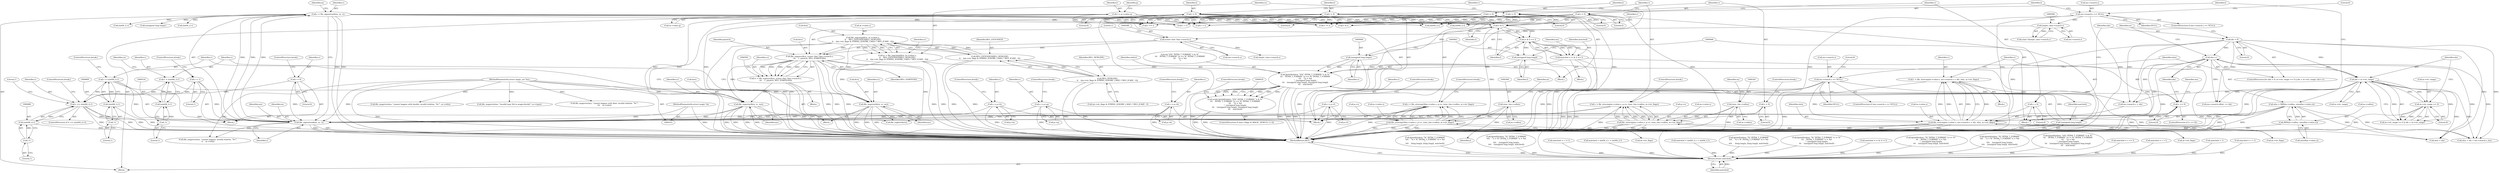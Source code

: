 digraph "1_file_4a284c89d6ef11aca34da65da7d673050a5ea320_1@API" {
"1000936" [label="(Call,fprintf(stderr, \"((%\" INT64_T_FORMAT \"x & %\"\n\t\t\t    INT64_T_FORMAT \"x) == %\" INT64_T_FORMAT\n\t\t\t    \"x) = %d\n\", (unsigned long long)v,\n\t\t\t    (unsigned long long)l, (unsigned long long)l,\n\t\t\t    matched))"];
"1000939" [label="(Call,(unsigned long long)v)"];
"1000922" [label="(Call,v & l)"];
"1000702" [label="(Call,v = file_signextend(ms, m, v))"];
"1000704" [label="(Call,file_signextend(ms, m, v))"];
"1000510" [label="(Call,file_regerror(&rx, rc, ms))"];
"1000487" [label="(Call,file_regcomp(&rx, m->value.s,\n\t\t    REG_EXTENDED|REG_NEWLINE|\n\t\t    ((m->str_flags & STRING_IGNORE_CASE) ? REG_ICASE : 0)))"];
"1000495" [label="(Call,REG_EXTENDED|REG_NEWLINE|\n\t\t    ((m->str_flags & STRING_IGNORE_CASE) ? REG_ICASE : 0))"];
"1000497" [label="(Call,REG_NEWLINE|\n\t\t    ((m->str_flags & STRING_IGNORE_CASE) ? REG_ICASE : 0))"];
"1000485" [label="(Call,rc = file_regcomp(&rx, m->value.s,\n\t\t    REG_EXTENDED|REG_NEWLINE|\n\t\t    ((m->str_flags & STRING_IGNORE_CASE) ? REG_ICASE : 0)))"];
"1000104" [label="(MethodParameterIn,struct magic_set *ms)"];
"1000661" [label="(Call,file_regerror(&rx, rc, ms))"];
"1000576" [label="(Call,file_regexec(&rx, (const char *)ms->search.s,\n\t\t\t    1, pmatch, REG_STARTEND))"];
"1000579" [label="(Call,(const char *)ms->search.s)"];
"1000565" [label="(Call,(intptr_t)ms->search.s)"];
"1000473" [label="(Call,ms->search.s == NULL)"];
"1000574" [label="(Call,rc = file_regexec(&rx, (const char *)ms->search.s,\n\t\t\t    1, pmatch, REG_STARTEND))"];
"1000105" [label="(MethodParameterIn,struct magic *m)"];
"1000677" [label="(Call,v == (uint64_t)-1)"];
"1000651" [label="(Call,v = 0)"];
"1000515" [label="(Call,v = (uint64_t)-1)"];
"1000517" [label="(Call,(uint64_t)-1)"];
"1000519" [label="(Call,-1)"];
"1000656" [label="(Call,v = 1)"];
"1000666" [label="(Call,v = (uint64_t)-1)"];
"1000668" [label="(Call,(uint64_t)-1)"];
"1000670" [label="(Call,-1)"];
"1000679" [label="(Call,(uint64_t)-1)"];
"1000681" [label="(Call,-1)"];
"1000403" [label="(Call,v = 0)"];
"1000143" [label="(Call,v = p->h)"];
"1000179" [label="(Call,v = p->q)"];
"1000329" [label="(Call,v = file_strncmp(m->value.s, p->s, (size_t)m->vallen, m->str_flags))"];
"1000331" [label="(Call,file_strncmp(m->value.s, p->s, (size_t)m->vallen, m->str_flags))"];
"1000340" [label="(Call,(size_t)m->vallen)"];
"1000134" [label="(Call,v = p->b)"];
"1000320" [label="(Call,v = 0)"];
"1000161" [label="(Call,v = p->l)"];
"1000354" [label="(Call,v = file_strncmp16(m->value.s, p->s, (size_t)m->vallen, m->str_flags))"];
"1000356" [label="(Call,file_strncmp16(m->value.s, p->s, (size_t)m->vallen, m->str_flags))"];
"1000365" [label="(Call,(size_t)m->vallen)"];
"1000455" [label="(Call,v == 0)"];
"1000435" [label="(Call,v = file_strncmp(m->value.s, ms->search.s + idx, slen, m->str_flags))"];
"1000437" [label="(Call,file_strncmp(m->value.s, ms->search.s + idx, slen, m->str_flags))"];
"1000379" [label="(Call,ms->search.s == NULL)"];
"1000407" [label="(Call,idx = 0)"];
"1000421" [label="(Call,idx++)"];
"1000416" [label="(Call,idx < m->str_range)"];
"1000411" [label="(Call,m->str_range == 0)"];
"1000388" [label="(Call,slen = MIN(m->vallen, sizeof(m->value.s)))"];
"1000390" [label="(Call,MIN(m->vallen, sizeof(m->value.s)))"];
"1000317" [label="(Call,l = 0)"];
"1000400" [label="(Call,l = 0)"];
"1000482" [label="(Call,l = 0)"];
"1000351" [label="(Call,l = 0)"];
"1000326" [label="(Call,l = 0)"];
"1000108" [label="(Call,l = m->value.q)"];
"1000942" [label="(Call,(unsigned long long)l)"];
"1000921" [label="(Call,(v & l) == l)"];
"1000945" [label="(Call,(unsigned long long)l)"];
"1000919" [label="(Call,matched = (v & l) == l)"];
"1000934" [label="(Call,(void) fprintf(stderr, \"((%\" INT64_T_FORMAT \"x & %\"\n\t\t\t    INT64_T_FORMAT \"x) == %\" INT64_T_FORMAT\n\t\t\t    \"x) = %d\n\", (unsigned long long)v,\n\t\t\t    (unsigned long long)l, (unsigned long long)l,\n\t\t\t    matched))"];
"1000992" [label="(Return,return matched;)"];
"1000457" [label="(Literal,0)"];
"1000661" [label="(Call,file_regerror(&rx, rc, ms))"];
"1000930" [label="(Identifier,ms)"];
"1000994" [label="(MethodReturn,RET)"];
"1000148" [label="(ControlStructure,break;)"];
"1000730" [label="(Call,matched = 1)"];
"1000668" [label="(Call,(uint64_t)-1)"];
"1000673" [label="(Call,file_regfree(&rx))"];
"1000351" [label="(Call,l = 0)"];
"1000938" [label="(Literal,\"((%\" INT64_T_FORMAT \"x & %\"\n\t\t\t    INT64_T_FORMAT \"x) == %\" INT64_T_FORMAT\n\t\t\t    \"x) = %d\n\")"];
"1000110" [label="(Call,m->value.q)"];
"1000664" [label="(Identifier,rc)"];
"1000499" [label="(Call,(m->str_flags & STRING_IGNORE_CASE) ? REG_ICASE : 0)"];
"1000387" [label="(Literal,0)"];
"1000373" [label="(ControlStructure,break;)"];
"1000320" [label="(Call,v = 0)"];
"1000345" [label="(Call,m->str_flags)"];
"1000328" [label="(Literal,0)"];
"1000656" [label="(Call,v = 1)"];
"1000593" [label="(Call,(intptr_t)ms->search.s)"];
"1000667" [label="(Identifier,v)"];
"1000346" [label="(Identifier,m)"];
"1000422" [label="(Identifier,idx)"];
"1000413" [label="(Identifier,m)"];
"1000108" [label="(Call,l = m->value.q)"];
"1000509" [label="(Block,)"];
"1000679" [label="(Call,(uint64_t)-1)"];
"1000497" [label="(Call,REG_NEWLINE|\n\t\t    ((m->str_flags & STRING_IGNORE_CASE) ? REG_ICASE : 0))"];
"1000354" [label="(Call,v = file_strncmp16(m->value.s, p->s, (size_t)m->vallen, m->str_flags))"];
"1000317" [label="(Call,l = 0)"];
"1000357" [label="(Call,m->value.s)"];
"1000993" [label="(Identifier,matched)"];
"1000161" [label="(Call,v = p->l)"];
"1000404" [label="(Identifier,v)"];
"1000410" [label="(Call,m->str_range == 0 || idx < m->str_range)"];
"1000705" [label="(Identifier,ms)"];
"1000425" [label="(Call,slen + idx > ms->search.s_len)"];
"1000329" [label="(Call,v = file_strncmp(m->value.s, p->s, (size_t)m->vallen, m->str_flags))"];
"1000861" [label="(Call,matched = v < l)"];
"1000992" [label="(Return,return matched;)"];
"1000498" [label="(Identifier,REG_NEWLINE)"];
"1000919" [label="(Call,matched = (v & l) == l)"];
"1000385" [label="(Identifier,NULL)"];
"1000407" [label="(Call,idx = 0)"];
"1000482" [label="(Call,l = 0)"];
"1000375" [label="(Block,)"];
"1000481" [label="(Literal,0)"];
"1000949" [label="(ControlStructure,break;)"];
"1000842" [label="(Call,fprintf(stderr, \"%\" INT64_T_FORMAT\n\t\t\t\t    \"d > %\" INT64_T_FORMAT \"d = %d\n\",\n\t\t\t\t    (long long)v, (long long)l, matched))"];
"1000423" [label="(Block,)"];
"1000811" [label="(Call,fprintf(stderr, \"%\" INT64_T_FORMAT\n\t\t\t\t    \"u > %\" INT64_T_FORMAT \"u = %d\n\",\n\t\t\t\t    (unsigned long long)v,\n\t\t\t\t    (unsigned long long)l, matched))"];
"1000488" [label="(Call,&rx)"];
"1000371" [label="(Identifier,m)"];
"1000923" [label="(Identifier,v)"];
"1000579" [label="(Call,(const char *)ms->search.s)"];
"1000921" [label="(Call,(v & l) == l)"];
"1000581" [label="(Call,ms->search.s)"];
"1000925" [label="(Identifier,l)"];
"1000941" [label="(Identifier,v)"];
"1000676" [label="(ControlStructure,if (v == (uint64_t)-1))"];
"1000735" [label="(Call,matched = v != l)"];
"1000937" [label="(Identifier,stderr)"];
"1000321" [label="(Identifier,v)"];
"1000451" [label="(Call,m->str_flags)"];
"1000401" [label="(Identifier,l)"];
"1000565" [label="(Call,(intptr_t)ms->search.s)"];
"1000920" [label="(Identifier,matched)"];
"1000390" [label="(Call,MIN(m->vallen, sizeof(m->value.s)))"];
"1000496" [label="(Identifier,REG_EXTENDED)"];
"1000657" [label="(Identifier,v)"];
"1000681" [label="(Call,-1)"];
"1000682" [label="(Literal,1)"];
"1000888" [label="(Call,matched = (int64_t) v < (int64_t) l)"];
"1000367" [label="(Call,m->vallen)"];
"1000342" [label="(Call,m->vallen)"];
"1000139" [label="(ControlStructure,break;)"];
"1000737" [label="(Call,v != l)"];
"1000323" [label="(ControlStructure,break;)"];
"1000353" [label="(Literal,0)"];
"1000510" [label="(Call,file_regerror(&rx, rc, ms))"];
"1000704" [label="(Call,file_signextend(ms, m, v))"];
"1000517" [label="(Call,(uint64_t)-1)"];
"1000658" [label="(Literal,1)"];
"1000162" [label="(Identifier,v)"];
"1000939" [label="(Call,(unsigned long long)v)"];
"1000954" [label="(Call,v & l)"];
"1000437" [label="(Call,file_strncmp(m->value.s, ms->search.s + idx, slen, m->str_flags))"];
"1000823" [label="(Call,matched = (int64_t) v > (int64_t) l)"];
"1000934" [label="(Call,(void) fprintf(stderr, \"((%\" INT64_T_FORMAT \"x & %\"\n\t\t\t    INT64_T_FORMAT \"x) == %\" INT64_T_FORMAT\n\t\t\t    \"x) = %d\n\", (unsigned long long)v,\n\t\t\t    (unsigned long long)l, (unsigned long long)l,\n\t\t\t    matched))"];
"1000348" [label="(ControlStructure,break;)"];
"1000944" [label="(Identifier,l)"];
"1000104" [label="(MethodParameterIn,struct magic_set *ms)"];
"1000337" [label="(Call,p->s)"];
"1000462" [label="(Identifier,ms)"];
"1000894" [label="(Call,(int64_t) l)"];
"1000326" [label="(Call,l = 0)"];
"1000352" [label="(Identifier,l)"];
"1000370" [label="(Call,m->str_flags)"];
"1000826" [label="(Call,(int64_t) v)"];
"1000456" [label="(Identifier,v)"];
"1000863" [label="(Call,v < l)"];
"1000567" [label="(Call,ms->search.s)"];
"1000983" [label="(Call,file_magerror(ms, \"cannot happen: invalid relation `%c'\",\n\t\t    m->reln))"];
"1000400" [label="(Call,l = 0)"];
"1000474" [label="(Call,ms->search.s)"];
"1000710" [label="(Identifier,m)"];
"1000662" [label="(Call,&rx)"];
"1000417" [label="(Identifier,idx)"];
"1000659" [label="(ControlStructure,break;)"];
"1000706" [label="(Identifier,m)"];
"1000677" [label="(Call,v == (uint64_t)-1)"];
"1000415" [label="(Literal,0)"];
"1000675" [label="(Identifier,rx)"];
"1000693" [label="(Call,file_magerror(ms, \"invalid type %d in magiccheck()\", m->type))"];
"1000479" [label="(Identifier,NULL)"];
"1000379" [label="(Call,ms->search.s == NULL)"];
"1000670" [label="(Call,-1)"];
"1000907" [label="(Call,fprintf(stderr, \"%\" INT64_T_FORMAT\n\t\t\t\t    \"d < %\" INT64_T_FORMAT \"d = %d\n\",\n\t\t\t\t     (long long)v, (long long)l, matched))"];
"1000924" [label="(Identifier,l)"];
"1000678" [label="(Identifier,v)"];
"1000443" [label="(Call,ms->search.s + idx)"];
"1000577" [label="(Call,&rx)"];
"1000416" [label="(Call,idx < m->str_range)"];
"1000486" [label="(Identifier,rc)"];
"1000362" [label="(Call,p->s)"];
"1000666" [label="(Call,v = (uint64_t)-1)"];
"1000330" [label="(Identifier,v)"];
"1000402" [label="(Literal,0)"];
"1000485" [label="(Call,rc = file_regcomp(&rx, m->value.s,\n\t\t    REG_EXTENDED|REG_NEWLINE|\n\t\t    ((m->str_flags & STRING_IGNORE_CASE) ? REG_ICASE : 0)))"];
"1000515" [label="(Call,v = (uint64_t)-1)"];
"1000508" [label="(Identifier,rc)"];
"1000604" [label="(Block,)"];
"1000520" [label="(Literal,1)"];
"1000322" [label="(Literal,0)"];
"1000327" [label="(Identifier,l)"];
"1000389" [label="(Identifier,slen)"];
"1000727" [label="(Call,(unsigned long long)v)"];
"1000750" [label="(Call,fprintf(stderr, \"%\" INT64_T_FORMAT \"u != %\"\n\t\t\t    INT64_T_FORMAT \"u = %d\n\", (unsigned long long)v,\n\t\t\t    (unsigned long long)l, matched))"];
"1000408" [label="(Identifier,idx)"];
"1000575" [label="(Identifier,rc)"];
"1000145" [label="(Call,p->h)"];
"1000563" [label="(Call,(char *)(intptr_t)ms->search.s)"];
"1000454" [label="(ControlStructure,if (v == 0))"];
"1000411" [label="(Call,m->str_range == 0)"];
"1000181" [label="(Call,p->q)"];
"1000180" [label="(Identifier,v)"];
"1000712" [label="(Block,)"];
"1000922" [label="(Call,v & l)"];
"1000707" [label="(Identifier,v)"];
"1000436" [label="(Identifier,v)"];
"1000356" [label="(Call,file_strncmp16(m->value.s, p->s, (size_t)m->vallen, m->str_flags))"];
"1000951" [label="(Call,matched = (v & l) != l)"];
"1000412" [label="(Call,m->str_range)"];
"1000455" [label="(Call,v == 0)"];
"1000948" [label="(Identifier,matched)"];
"1000777" [label="(Call,fprintf(stderr, \"%\" INT64_T_FORMAT \"u == %\"\n\t\t\t    INT64_T_FORMAT \"u = %d\n\", (unsigned long long)v,\n\t\t\t    (unsigned long long)l, matched))"];
"1000319" [label="(Literal,0)"];
"1000876" [label="(Call,fprintf(stderr, \"%\" INT64_T_FORMAT\n\t\t\t\t    \"u < %\" INT64_T_FORMAT \"u = %d\n\",\n\t\t\t\t    (unsigned long long)v,\n\t\t\t\t    (unsigned long long)l, matched))"];
"1000586" [label="(Literal,1)"];
"1000495" [label="(Call,REG_EXTENDED|REG_NEWLINE|\n\t\t    ((m->str_flags & STRING_IGNORE_CASE) ? REG_ICASE : 0))"];
"1000105" [label="(MethodParameterIn,struct magic *m)"];
"1000665" [label="(Identifier,ms)"];
"1000703" [label="(Identifier,v)"];
"1000653" [label="(Literal,0)"];
"1000490" [label="(Call,m->value.s)"];
"1000469" [label="(Block,)"];
"1000391" [label="(Call,m->vallen)"];
"1000672" [label="(ControlStructure,break;)"];
"1000574" [label="(Call,rc = file_regexec(&rx, (const char *)ms->search.s,\n\t\t\t    1, pmatch, REG_STARTEND))"];
"1000519" [label="(Call,-1)"];
"1000421" [label="(Call,idx++)"];
"1000331" [label="(Call,file_strncmp(m->value.s, p->s, (size_t)m->vallen, m->str_flags))"];
"1000403" [label="(Call,v = 0)"];
"1000135" [label="(Identifier,v)"];
"1000459" [label="(Call,ms->search.offset += idx)"];
"1000926" [label="(ControlStructure,if ((ms->flags & MAGIC_DEBUG) != 0))"];
"1000942" [label="(Call,(unsigned long long)l)"];
"1000671" [label="(Literal,1)"];
"1000587" [label="(Identifier,pmatch)"];
"1000438" [label="(Call,m->value.s)"];
"1000702" [label="(Call,v = file_signextend(ms, m, v))"];
"1000450" [label="(Identifier,slen)"];
"1000380" [label="(Call,ms->search.s)"];
"1000340" [label="(Call,(size_t)m->vallen)"];
"1000516" [label="(Identifier,v)"];
"1000318" [label="(Identifier,l)"];
"1000163" [label="(Call,p->l)"];
"1000764" [label="(Call,v == l)"];
"1000365" [label="(Call,(size_t)m->vallen)"];
"1000109" [label="(Identifier,l)"];
"1000426" [label="(Call,slen + idx)"];
"1000651" [label="(Call,v = 0)"];
"1000798" [label="(Call,v > l)"];
"1000179" [label="(Call,v = p->q)"];
"1000686" [label="(ControlStructure,break;)"];
"1000409" [label="(Literal,0)"];
"1000394" [label="(Call,sizeof(m->value.s))"];
"1000588" [label="(Identifier,REG_STARTEND)"];
"1000483" [label="(Identifier,l)"];
"1000472" [label="(ControlStructure,if (ms->search.s == NULL))"];
"1000522" [label="(Block,)"];
"1000166" [label="(ControlStructure,break;)"];
"1000685" [label="(Literal,1)"];
"1000829" [label="(Call,(int64_t) l)"];
"1000239" [label="(Call,file_magerror(ms, \"cannot happen with float: invalid relation `%c'\",\n\t\t\t    m->reln))"];
"1000654" [label="(ControlStructure,break;)"];
"1000355" [label="(Identifier,v)"];
"1000406" [label="(ControlStructure,for (idx = 0; m->str_range == 0 || idx < m->str_range; idx++))"];
"1000968" [label="(Call,fprintf(stderr, \"((%\" INT64_T_FORMAT \"x & %\"\n\t\t\t    INT64_T_FORMAT \"x) != %\" INT64_T_FORMAT\n\t\t\t    \"x) = %d\n\", (unsigned long long)v,\n\t\t\t    (unsigned long long)l, (unsigned long long)l,\n\t\t\t    matched))"];
"1000945" [label="(Call,(unsigned long long)l)"];
"1000514" [label="(Identifier,ms)"];
"1000891" [label="(Call,(int64_t) v)"];
"1000405" [label="(Literal,0)"];
"1000378" [label="(ControlStructure,if (ms->search.s == NULL))"];
"1000473" [label="(Call,ms->search.s == NULL)"];
"1000936" [label="(Call,fprintf(stderr, \"((%\" INT64_T_FORMAT \"x & %\"\n\t\t\t    INT64_T_FORMAT \"x) == %\" INT64_T_FORMAT\n\t\t\t    \"x) = %d\n\", (unsigned long long)v,\n\t\t\t    (unsigned long long)l, (unsigned long long)l,\n\t\t\t    matched))"];
"1000435" [label="(Call,v = file_strncmp(m->value.s, ms->search.s + idx, slen, m->str_flags))"];
"1000388" [label="(Call,slen = MIN(m->vallen, sizeof(m->value.s)))"];
"1000144" [label="(Identifier,v)"];
"1000143" [label="(Call,v = p->h)"];
"1000132" [label="(Block,)"];
"1000487" [label="(Call,file_regcomp(&rx, m->value.s,\n\t\t    REG_EXTENDED|REG_NEWLINE|\n\t\t    ((m->str_flags & STRING_IGNORE_CASE) ? REG_ICASE : 0)))"];
"1000332" [label="(Call,m->value.s)"];
"1000106" [label="(Block,)"];
"1000304" [label="(Call,file_magerror(ms, \"cannot happen with double: invalid relation `%c'\", m->reln))"];
"1000123" [label="(Identifier,p)"];
"1000184" [label="(ControlStructure,break;)"];
"1000576" [label="(Call,file_regexec(&rx, (const char *)ms->search.s,\n\t\t\t    1, pmatch, REG_STARTEND))"];
"1000511" [label="(Call,&rx)"];
"1000136" [label="(Call,p->b)"];
"1000484" [label="(Literal,0)"];
"1000134" [label="(Call,v = p->b)"];
"1000947" [label="(Identifier,l)"];
"1000762" [label="(Call,matched = v == l)"];
"1000513" [label="(Identifier,rc)"];
"1000796" [label="(Call,matched = v > l)"];
"1000418" [label="(Call,m->str_range)"];
"1000652" [label="(Identifier,v)"];
"1000936" -> "1000934"  [label="AST: "];
"1000936" -> "1000948"  [label="CFG: "];
"1000937" -> "1000936"  [label="AST: "];
"1000938" -> "1000936"  [label="AST: "];
"1000939" -> "1000936"  [label="AST: "];
"1000942" -> "1000936"  [label="AST: "];
"1000945" -> "1000936"  [label="AST: "];
"1000948" -> "1000936"  [label="AST: "];
"1000934" -> "1000936"  [label="CFG: "];
"1000936" -> "1000994"  [label="DDG: "];
"1000936" -> "1000994"  [label="DDG: "];
"1000936" -> "1000994"  [label="DDG: "];
"1000936" -> "1000994"  [label="DDG: "];
"1000936" -> "1000934"  [label="DDG: "];
"1000936" -> "1000934"  [label="DDG: "];
"1000936" -> "1000934"  [label="DDG: "];
"1000936" -> "1000934"  [label="DDG: "];
"1000936" -> "1000934"  [label="DDG: "];
"1000939" -> "1000936"  [label="DDG: "];
"1000942" -> "1000936"  [label="DDG: "];
"1000945" -> "1000936"  [label="DDG: "];
"1000919" -> "1000936"  [label="DDG: "];
"1000936" -> "1000992"  [label="DDG: "];
"1000939" -> "1000941"  [label="CFG: "];
"1000940" -> "1000939"  [label="AST: "];
"1000941" -> "1000939"  [label="AST: "];
"1000943" -> "1000939"  [label="CFG: "];
"1000939" -> "1000994"  [label="DDG: "];
"1000922" -> "1000939"  [label="DDG: "];
"1000922" -> "1000921"  [label="AST: "];
"1000922" -> "1000924"  [label="CFG: "];
"1000923" -> "1000922"  [label="AST: "];
"1000924" -> "1000922"  [label="AST: "];
"1000925" -> "1000922"  [label="CFG: "];
"1000922" -> "1000994"  [label="DDG: "];
"1000922" -> "1000921"  [label="DDG: "];
"1000922" -> "1000921"  [label="DDG: "];
"1000702" -> "1000922"  [label="DDG: "];
"1000317" -> "1000922"  [label="DDG: "];
"1000400" -> "1000922"  [label="DDG: "];
"1000482" -> "1000922"  [label="DDG: "];
"1000351" -> "1000922"  [label="DDG: "];
"1000326" -> "1000922"  [label="DDG: "];
"1000108" -> "1000922"  [label="DDG: "];
"1000702" -> "1000106"  [label="AST: "];
"1000702" -> "1000704"  [label="CFG: "];
"1000703" -> "1000702"  [label="AST: "];
"1000704" -> "1000702"  [label="AST: "];
"1000710" -> "1000702"  [label="CFG: "];
"1000702" -> "1000994"  [label="DDG: "];
"1000702" -> "1000994"  [label="DDG: "];
"1000704" -> "1000702"  [label="DDG: "];
"1000704" -> "1000702"  [label="DDG: "];
"1000704" -> "1000702"  [label="DDG: "];
"1000702" -> "1000727"  [label="DDG: "];
"1000702" -> "1000737"  [label="DDG: "];
"1000702" -> "1000764"  [label="DDG: "];
"1000702" -> "1000798"  [label="DDG: "];
"1000702" -> "1000826"  [label="DDG: "];
"1000702" -> "1000863"  [label="DDG: "];
"1000702" -> "1000891"  [label="DDG: "];
"1000702" -> "1000954"  [label="DDG: "];
"1000704" -> "1000707"  [label="CFG: "];
"1000705" -> "1000704"  [label="AST: "];
"1000706" -> "1000704"  [label="AST: "];
"1000707" -> "1000704"  [label="AST: "];
"1000704" -> "1000994"  [label="DDG: "];
"1000704" -> "1000994"  [label="DDG: "];
"1000510" -> "1000704"  [label="DDG: "];
"1000661" -> "1000704"  [label="DDG: "];
"1000104" -> "1000704"  [label="DDG: "];
"1000105" -> "1000704"  [label="DDG: "];
"1000677" -> "1000704"  [label="DDG: "];
"1000403" -> "1000704"  [label="DDG: "];
"1000651" -> "1000704"  [label="DDG: "];
"1000143" -> "1000704"  [label="DDG: "];
"1000179" -> "1000704"  [label="DDG: "];
"1000329" -> "1000704"  [label="DDG: "];
"1000134" -> "1000704"  [label="DDG: "];
"1000656" -> "1000704"  [label="DDG: "];
"1000320" -> "1000704"  [label="DDG: "];
"1000161" -> "1000704"  [label="DDG: "];
"1000354" -> "1000704"  [label="DDG: "];
"1000455" -> "1000704"  [label="DDG: "];
"1000666" -> "1000704"  [label="DDG: "];
"1000704" -> "1000983"  [label="DDG: "];
"1000510" -> "1000509"  [label="AST: "];
"1000510" -> "1000514"  [label="CFG: "];
"1000511" -> "1000510"  [label="AST: "];
"1000513" -> "1000510"  [label="AST: "];
"1000514" -> "1000510"  [label="AST: "];
"1000516" -> "1000510"  [label="CFG: "];
"1000510" -> "1000994"  [label="DDG: "];
"1000510" -> "1000994"  [label="DDG: "];
"1000510" -> "1000994"  [label="DDG: "];
"1000487" -> "1000510"  [label="DDG: "];
"1000485" -> "1000510"  [label="DDG: "];
"1000104" -> "1000510"  [label="DDG: "];
"1000510" -> "1000673"  [label="DDG: "];
"1000487" -> "1000485"  [label="AST: "];
"1000487" -> "1000495"  [label="CFG: "];
"1000488" -> "1000487"  [label="AST: "];
"1000490" -> "1000487"  [label="AST: "];
"1000495" -> "1000487"  [label="AST: "];
"1000485" -> "1000487"  [label="CFG: "];
"1000487" -> "1000994"  [label="DDG: "];
"1000487" -> "1000994"  [label="DDG: "];
"1000487" -> "1000485"  [label="DDG: "];
"1000487" -> "1000485"  [label="DDG: "];
"1000487" -> "1000485"  [label="DDG: "];
"1000495" -> "1000487"  [label="DDG: "];
"1000495" -> "1000487"  [label="DDG: "];
"1000487" -> "1000576"  [label="DDG: "];
"1000495" -> "1000497"  [label="CFG: "];
"1000496" -> "1000495"  [label="AST: "];
"1000497" -> "1000495"  [label="AST: "];
"1000495" -> "1000994"  [label="DDG: "];
"1000495" -> "1000994"  [label="DDG: "];
"1000497" -> "1000495"  [label="DDG: "];
"1000497" -> "1000495"  [label="DDG: "];
"1000497" -> "1000499"  [label="CFG: "];
"1000498" -> "1000497"  [label="AST: "];
"1000499" -> "1000497"  [label="AST: "];
"1000497" -> "1000994"  [label="DDG: "];
"1000497" -> "1000994"  [label="DDG: "];
"1000485" -> "1000469"  [label="AST: "];
"1000486" -> "1000485"  [label="AST: "];
"1000508" -> "1000485"  [label="CFG: "];
"1000485" -> "1000994"  [label="DDG: "];
"1000104" -> "1000103"  [label="AST: "];
"1000104" -> "1000994"  [label="DDG: "];
"1000104" -> "1000239"  [label="DDG: "];
"1000104" -> "1000304"  [label="DDG: "];
"1000104" -> "1000661"  [label="DDG: "];
"1000104" -> "1000693"  [label="DDG: "];
"1000104" -> "1000983"  [label="DDG: "];
"1000661" -> "1000604"  [label="AST: "];
"1000661" -> "1000665"  [label="CFG: "];
"1000662" -> "1000661"  [label="AST: "];
"1000664" -> "1000661"  [label="AST: "];
"1000665" -> "1000661"  [label="AST: "];
"1000667" -> "1000661"  [label="CFG: "];
"1000661" -> "1000994"  [label="DDG: "];
"1000661" -> "1000994"  [label="DDG: "];
"1000661" -> "1000994"  [label="DDG: "];
"1000661" -> "1000994"  [label="DDG: "];
"1000576" -> "1000661"  [label="DDG: "];
"1000574" -> "1000661"  [label="DDG: "];
"1000661" -> "1000673"  [label="DDG: "];
"1000576" -> "1000574"  [label="AST: "];
"1000576" -> "1000588"  [label="CFG: "];
"1000577" -> "1000576"  [label="AST: "];
"1000579" -> "1000576"  [label="AST: "];
"1000586" -> "1000576"  [label="AST: "];
"1000587" -> "1000576"  [label="AST: "];
"1000588" -> "1000576"  [label="AST: "];
"1000574" -> "1000576"  [label="CFG: "];
"1000576" -> "1000994"  [label="DDG: "];
"1000576" -> "1000994"  [label="DDG: "];
"1000576" -> "1000994"  [label="DDG: "];
"1000576" -> "1000994"  [label="DDG: "];
"1000576" -> "1000574"  [label="DDG: "];
"1000576" -> "1000574"  [label="DDG: "];
"1000576" -> "1000574"  [label="DDG: "];
"1000576" -> "1000574"  [label="DDG: "];
"1000576" -> "1000574"  [label="DDG: "];
"1000579" -> "1000576"  [label="DDG: "];
"1000576" -> "1000673"  [label="DDG: "];
"1000579" -> "1000581"  [label="CFG: "];
"1000580" -> "1000579"  [label="AST: "];
"1000581" -> "1000579"  [label="AST: "];
"1000586" -> "1000579"  [label="CFG: "];
"1000565" -> "1000579"  [label="DDG: "];
"1000579" -> "1000593"  [label="DDG: "];
"1000565" -> "1000563"  [label="AST: "];
"1000565" -> "1000567"  [label="CFG: "];
"1000566" -> "1000565"  [label="AST: "];
"1000567" -> "1000565"  [label="AST: "];
"1000563" -> "1000565"  [label="CFG: "];
"1000565" -> "1000563"  [label="DDG: "];
"1000473" -> "1000565"  [label="DDG: "];
"1000473" -> "1000472"  [label="AST: "];
"1000473" -> "1000479"  [label="CFG: "];
"1000474" -> "1000473"  [label="AST: "];
"1000479" -> "1000473"  [label="AST: "];
"1000481" -> "1000473"  [label="CFG: "];
"1000483" -> "1000473"  [label="CFG: "];
"1000473" -> "1000994"  [label="DDG: "];
"1000473" -> "1000994"  [label="DDG: "];
"1000473" -> "1000994"  [label="DDG: "];
"1000574" -> "1000522"  [label="AST: "];
"1000575" -> "1000574"  [label="AST: "];
"1000592" -> "1000574"  [label="CFG: "];
"1000574" -> "1000994"  [label="DDG: "];
"1000574" -> "1000994"  [label="DDG: "];
"1000105" -> "1000103"  [label="AST: "];
"1000105" -> "1000994"  [label="DDG: "];
"1000677" -> "1000676"  [label="AST: "];
"1000677" -> "1000679"  [label="CFG: "];
"1000678" -> "1000677"  [label="AST: "];
"1000679" -> "1000677"  [label="AST: "];
"1000685" -> "1000677"  [label="CFG: "];
"1000686" -> "1000677"  [label="CFG: "];
"1000677" -> "1000994"  [label="DDG: "];
"1000677" -> "1000994"  [label="DDG: "];
"1000677" -> "1000994"  [label="DDG: "];
"1000651" -> "1000677"  [label="DDG: "];
"1000515" -> "1000677"  [label="DDG: "];
"1000656" -> "1000677"  [label="DDG: "];
"1000666" -> "1000677"  [label="DDG: "];
"1000679" -> "1000677"  [label="DDG: "];
"1000651" -> "1000604"  [label="AST: "];
"1000651" -> "1000653"  [label="CFG: "];
"1000652" -> "1000651"  [label="AST: "];
"1000653" -> "1000651"  [label="AST: "];
"1000654" -> "1000651"  [label="CFG: "];
"1000515" -> "1000509"  [label="AST: "];
"1000515" -> "1000517"  [label="CFG: "];
"1000516" -> "1000515"  [label="AST: "];
"1000517" -> "1000515"  [label="AST: "];
"1000675" -> "1000515"  [label="CFG: "];
"1000517" -> "1000515"  [label="DDG: "];
"1000517" -> "1000519"  [label="CFG: "];
"1000518" -> "1000517"  [label="AST: "];
"1000519" -> "1000517"  [label="AST: "];
"1000519" -> "1000517"  [label="DDG: "];
"1000519" -> "1000520"  [label="CFG: "];
"1000520" -> "1000519"  [label="AST: "];
"1000656" -> "1000604"  [label="AST: "];
"1000656" -> "1000658"  [label="CFG: "];
"1000657" -> "1000656"  [label="AST: "];
"1000658" -> "1000656"  [label="AST: "];
"1000659" -> "1000656"  [label="CFG: "];
"1000666" -> "1000604"  [label="AST: "];
"1000666" -> "1000668"  [label="CFG: "];
"1000667" -> "1000666"  [label="AST: "];
"1000668" -> "1000666"  [label="AST: "];
"1000672" -> "1000666"  [label="CFG: "];
"1000666" -> "1000994"  [label="DDG: "];
"1000668" -> "1000666"  [label="DDG: "];
"1000668" -> "1000670"  [label="CFG: "];
"1000669" -> "1000668"  [label="AST: "];
"1000670" -> "1000668"  [label="AST: "];
"1000668" -> "1000994"  [label="DDG: "];
"1000670" -> "1000668"  [label="DDG: "];
"1000670" -> "1000671"  [label="CFG: "];
"1000671" -> "1000670"  [label="AST: "];
"1000679" -> "1000681"  [label="CFG: "];
"1000680" -> "1000679"  [label="AST: "];
"1000681" -> "1000679"  [label="AST: "];
"1000679" -> "1000994"  [label="DDG: "];
"1000681" -> "1000679"  [label="DDG: "];
"1000681" -> "1000682"  [label="CFG: "];
"1000682" -> "1000681"  [label="AST: "];
"1000403" -> "1000375"  [label="AST: "];
"1000403" -> "1000405"  [label="CFG: "];
"1000404" -> "1000403"  [label="AST: "];
"1000405" -> "1000403"  [label="AST: "];
"1000408" -> "1000403"  [label="CFG: "];
"1000143" -> "1000132"  [label="AST: "];
"1000143" -> "1000145"  [label="CFG: "];
"1000144" -> "1000143"  [label="AST: "];
"1000145" -> "1000143"  [label="AST: "];
"1000148" -> "1000143"  [label="CFG: "];
"1000143" -> "1000994"  [label="DDG: "];
"1000179" -> "1000132"  [label="AST: "];
"1000179" -> "1000181"  [label="CFG: "];
"1000180" -> "1000179"  [label="AST: "];
"1000181" -> "1000179"  [label="AST: "];
"1000184" -> "1000179"  [label="CFG: "];
"1000179" -> "1000994"  [label="DDG: "];
"1000329" -> "1000132"  [label="AST: "];
"1000329" -> "1000331"  [label="CFG: "];
"1000330" -> "1000329"  [label="AST: "];
"1000331" -> "1000329"  [label="AST: "];
"1000348" -> "1000329"  [label="CFG: "];
"1000329" -> "1000994"  [label="DDG: "];
"1000331" -> "1000329"  [label="DDG: "];
"1000331" -> "1000329"  [label="DDG: "];
"1000331" -> "1000329"  [label="DDG: "];
"1000331" -> "1000329"  [label="DDG: "];
"1000331" -> "1000345"  [label="CFG: "];
"1000332" -> "1000331"  [label="AST: "];
"1000337" -> "1000331"  [label="AST: "];
"1000340" -> "1000331"  [label="AST: "];
"1000345" -> "1000331"  [label="AST: "];
"1000331" -> "1000994"  [label="DDG: "];
"1000331" -> "1000994"  [label="DDG: "];
"1000331" -> "1000994"  [label="DDG: "];
"1000331" -> "1000994"  [label="DDG: "];
"1000340" -> "1000331"  [label="DDG: "];
"1000340" -> "1000342"  [label="CFG: "];
"1000341" -> "1000340"  [label="AST: "];
"1000342" -> "1000340"  [label="AST: "];
"1000346" -> "1000340"  [label="CFG: "];
"1000340" -> "1000994"  [label="DDG: "];
"1000134" -> "1000132"  [label="AST: "];
"1000134" -> "1000136"  [label="CFG: "];
"1000135" -> "1000134"  [label="AST: "];
"1000136" -> "1000134"  [label="AST: "];
"1000139" -> "1000134"  [label="CFG: "];
"1000134" -> "1000994"  [label="DDG: "];
"1000320" -> "1000132"  [label="AST: "];
"1000320" -> "1000322"  [label="CFG: "];
"1000321" -> "1000320"  [label="AST: "];
"1000322" -> "1000320"  [label="AST: "];
"1000323" -> "1000320"  [label="CFG: "];
"1000161" -> "1000132"  [label="AST: "];
"1000161" -> "1000163"  [label="CFG: "];
"1000162" -> "1000161"  [label="AST: "];
"1000163" -> "1000161"  [label="AST: "];
"1000166" -> "1000161"  [label="CFG: "];
"1000161" -> "1000994"  [label="DDG: "];
"1000354" -> "1000132"  [label="AST: "];
"1000354" -> "1000356"  [label="CFG: "];
"1000355" -> "1000354"  [label="AST: "];
"1000356" -> "1000354"  [label="AST: "];
"1000373" -> "1000354"  [label="CFG: "];
"1000354" -> "1000994"  [label="DDG: "];
"1000356" -> "1000354"  [label="DDG: "];
"1000356" -> "1000354"  [label="DDG: "];
"1000356" -> "1000354"  [label="DDG: "];
"1000356" -> "1000354"  [label="DDG: "];
"1000356" -> "1000370"  [label="CFG: "];
"1000357" -> "1000356"  [label="AST: "];
"1000362" -> "1000356"  [label="AST: "];
"1000365" -> "1000356"  [label="AST: "];
"1000370" -> "1000356"  [label="AST: "];
"1000356" -> "1000994"  [label="DDG: "];
"1000356" -> "1000994"  [label="DDG: "];
"1000356" -> "1000994"  [label="DDG: "];
"1000356" -> "1000994"  [label="DDG: "];
"1000365" -> "1000356"  [label="DDG: "];
"1000365" -> "1000367"  [label="CFG: "];
"1000366" -> "1000365"  [label="AST: "];
"1000367" -> "1000365"  [label="AST: "];
"1000371" -> "1000365"  [label="CFG: "];
"1000365" -> "1000994"  [label="DDG: "];
"1000455" -> "1000454"  [label="AST: "];
"1000455" -> "1000457"  [label="CFG: "];
"1000456" -> "1000455"  [label="AST: "];
"1000457" -> "1000455"  [label="AST: "];
"1000462" -> "1000455"  [label="CFG: "];
"1000422" -> "1000455"  [label="CFG: "];
"1000455" -> "1000994"  [label="DDG: "];
"1000435" -> "1000455"  [label="DDG: "];
"1000435" -> "1000423"  [label="AST: "];
"1000435" -> "1000437"  [label="CFG: "];
"1000436" -> "1000435"  [label="AST: "];
"1000437" -> "1000435"  [label="AST: "];
"1000456" -> "1000435"  [label="CFG: "];
"1000435" -> "1000994"  [label="DDG: "];
"1000437" -> "1000435"  [label="DDG: "];
"1000437" -> "1000435"  [label="DDG: "];
"1000437" -> "1000435"  [label="DDG: "];
"1000437" -> "1000435"  [label="DDG: "];
"1000437" -> "1000451"  [label="CFG: "];
"1000438" -> "1000437"  [label="AST: "];
"1000443" -> "1000437"  [label="AST: "];
"1000450" -> "1000437"  [label="AST: "];
"1000451" -> "1000437"  [label="AST: "];
"1000437" -> "1000994"  [label="DDG: "];
"1000437" -> "1000994"  [label="DDG: "];
"1000437" -> "1000994"  [label="DDG: "];
"1000437" -> "1000994"  [label="DDG: "];
"1000437" -> "1000425"  [label="DDG: "];
"1000437" -> "1000426"  [label="DDG: "];
"1000379" -> "1000437"  [label="DDG: "];
"1000407" -> "1000437"  [label="DDG: "];
"1000421" -> "1000437"  [label="DDG: "];
"1000416" -> "1000437"  [label="DDG: "];
"1000388" -> "1000437"  [label="DDG: "];
"1000379" -> "1000378"  [label="AST: "];
"1000379" -> "1000385"  [label="CFG: "];
"1000380" -> "1000379"  [label="AST: "];
"1000385" -> "1000379"  [label="AST: "];
"1000387" -> "1000379"  [label="CFG: "];
"1000389" -> "1000379"  [label="CFG: "];
"1000379" -> "1000994"  [label="DDG: "];
"1000379" -> "1000994"  [label="DDG: "];
"1000379" -> "1000994"  [label="DDG: "];
"1000379" -> "1000443"  [label="DDG: "];
"1000407" -> "1000406"  [label="AST: "];
"1000407" -> "1000409"  [label="CFG: "];
"1000408" -> "1000407"  [label="AST: "];
"1000409" -> "1000407"  [label="AST: "];
"1000413" -> "1000407"  [label="CFG: "];
"1000407" -> "1000994"  [label="DDG: "];
"1000407" -> "1000416"  [label="DDG: "];
"1000407" -> "1000421"  [label="DDG: "];
"1000407" -> "1000425"  [label="DDG: "];
"1000407" -> "1000426"  [label="DDG: "];
"1000407" -> "1000443"  [label="DDG: "];
"1000407" -> "1000459"  [label="DDG: "];
"1000421" -> "1000406"  [label="AST: "];
"1000421" -> "1000422"  [label="CFG: "];
"1000422" -> "1000421"  [label="AST: "];
"1000413" -> "1000421"  [label="CFG: "];
"1000421" -> "1000994"  [label="DDG: "];
"1000421" -> "1000416"  [label="DDG: "];
"1000416" -> "1000421"  [label="DDG: "];
"1000421" -> "1000425"  [label="DDG: "];
"1000421" -> "1000426"  [label="DDG: "];
"1000421" -> "1000443"  [label="DDG: "];
"1000421" -> "1000459"  [label="DDG: "];
"1000416" -> "1000410"  [label="AST: "];
"1000416" -> "1000418"  [label="CFG: "];
"1000417" -> "1000416"  [label="AST: "];
"1000418" -> "1000416"  [label="AST: "];
"1000410" -> "1000416"  [label="CFG: "];
"1000416" -> "1000994"  [label="DDG: "];
"1000416" -> "1000994"  [label="DDG: "];
"1000416" -> "1000411"  [label="DDG: "];
"1000416" -> "1000410"  [label="DDG: "];
"1000416" -> "1000410"  [label="DDG: "];
"1000411" -> "1000416"  [label="DDG: "];
"1000416" -> "1000425"  [label="DDG: "];
"1000416" -> "1000426"  [label="DDG: "];
"1000416" -> "1000443"  [label="DDG: "];
"1000416" -> "1000459"  [label="DDG: "];
"1000411" -> "1000410"  [label="AST: "];
"1000411" -> "1000415"  [label="CFG: "];
"1000412" -> "1000411"  [label="AST: "];
"1000415" -> "1000411"  [label="AST: "];
"1000417" -> "1000411"  [label="CFG: "];
"1000410" -> "1000411"  [label="CFG: "];
"1000411" -> "1000994"  [label="DDG: "];
"1000411" -> "1000410"  [label="DDG: "];
"1000411" -> "1000410"  [label="DDG: "];
"1000388" -> "1000375"  [label="AST: "];
"1000388" -> "1000390"  [label="CFG: "];
"1000389" -> "1000388"  [label="AST: "];
"1000390" -> "1000388"  [label="AST: "];
"1000401" -> "1000388"  [label="CFG: "];
"1000388" -> "1000994"  [label="DDG: "];
"1000388" -> "1000994"  [label="DDG: "];
"1000390" -> "1000388"  [label="DDG: "];
"1000388" -> "1000425"  [label="DDG: "];
"1000388" -> "1000426"  [label="DDG: "];
"1000390" -> "1000394"  [label="CFG: "];
"1000391" -> "1000390"  [label="AST: "];
"1000394" -> "1000390"  [label="AST: "];
"1000390" -> "1000994"  [label="DDG: "];
"1000317" -> "1000132"  [label="AST: "];
"1000317" -> "1000319"  [label="CFG: "];
"1000318" -> "1000317"  [label="AST: "];
"1000319" -> "1000317"  [label="AST: "];
"1000321" -> "1000317"  [label="CFG: "];
"1000317" -> "1000994"  [label="DDG: "];
"1000317" -> "1000737"  [label="DDG: "];
"1000317" -> "1000764"  [label="DDG: "];
"1000317" -> "1000798"  [label="DDG: "];
"1000317" -> "1000829"  [label="DDG: "];
"1000317" -> "1000863"  [label="DDG: "];
"1000317" -> "1000894"  [label="DDG: "];
"1000317" -> "1000954"  [label="DDG: "];
"1000400" -> "1000375"  [label="AST: "];
"1000400" -> "1000402"  [label="CFG: "];
"1000401" -> "1000400"  [label="AST: "];
"1000402" -> "1000400"  [label="AST: "];
"1000404" -> "1000400"  [label="CFG: "];
"1000400" -> "1000994"  [label="DDG: "];
"1000400" -> "1000737"  [label="DDG: "];
"1000400" -> "1000764"  [label="DDG: "];
"1000400" -> "1000798"  [label="DDG: "];
"1000400" -> "1000829"  [label="DDG: "];
"1000400" -> "1000863"  [label="DDG: "];
"1000400" -> "1000894"  [label="DDG: "];
"1000400" -> "1000954"  [label="DDG: "];
"1000482" -> "1000469"  [label="AST: "];
"1000482" -> "1000484"  [label="CFG: "];
"1000483" -> "1000482"  [label="AST: "];
"1000484" -> "1000482"  [label="AST: "];
"1000486" -> "1000482"  [label="CFG: "];
"1000482" -> "1000994"  [label="DDG: "];
"1000482" -> "1000737"  [label="DDG: "];
"1000482" -> "1000764"  [label="DDG: "];
"1000482" -> "1000798"  [label="DDG: "];
"1000482" -> "1000829"  [label="DDG: "];
"1000482" -> "1000863"  [label="DDG: "];
"1000482" -> "1000894"  [label="DDG: "];
"1000482" -> "1000954"  [label="DDG: "];
"1000351" -> "1000132"  [label="AST: "];
"1000351" -> "1000353"  [label="CFG: "];
"1000352" -> "1000351"  [label="AST: "];
"1000353" -> "1000351"  [label="AST: "];
"1000355" -> "1000351"  [label="CFG: "];
"1000351" -> "1000994"  [label="DDG: "];
"1000351" -> "1000737"  [label="DDG: "];
"1000351" -> "1000764"  [label="DDG: "];
"1000351" -> "1000798"  [label="DDG: "];
"1000351" -> "1000829"  [label="DDG: "];
"1000351" -> "1000863"  [label="DDG: "];
"1000351" -> "1000894"  [label="DDG: "];
"1000351" -> "1000954"  [label="DDG: "];
"1000326" -> "1000132"  [label="AST: "];
"1000326" -> "1000328"  [label="CFG: "];
"1000327" -> "1000326"  [label="AST: "];
"1000328" -> "1000326"  [label="AST: "];
"1000330" -> "1000326"  [label="CFG: "];
"1000326" -> "1000994"  [label="DDG: "];
"1000326" -> "1000737"  [label="DDG: "];
"1000326" -> "1000764"  [label="DDG: "];
"1000326" -> "1000798"  [label="DDG: "];
"1000326" -> "1000829"  [label="DDG: "];
"1000326" -> "1000863"  [label="DDG: "];
"1000326" -> "1000894"  [label="DDG: "];
"1000326" -> "1000954"  [label="DDG: "];
"1000108" -> "1000106"  [label="AST: "];
"1000108" -> "1000110"  [label="CFG: "];
"1000109" -> "1000108"  [label="AST: "];
"1000110" -> "1000108"  [label="AST: "];
"1000123" -> "1000108"  [label="CFG: "];
"1000108" -> "1000994"  [label="DDG: "];
"1000108" -> "1000994"  [label="DDG: "];
"1000108" -> "1000737"  [label="DDG: "];
"1000108" -> "1000764"  [label="DDG: "];
"1000108" -> "1000798"  [label="DDG: "];
"1000108" -> "1000829"  [label="DDG: "];
"1000108" -> "1000863"  [label="DDG: "];
"1000108" -> "1000894"  [label="DDG: "];
"1000108" -> "1000954"  [label="DDG: "];
"1000942" -> "1000944"  [label="CFG: "];
"1000943" -> "1000942"  [label="AST: "];
"1000944" -> "1000942"  [label="AST: "];
"1000946" -> "1000942"  [label="CFG: "];
"1000921" -> "1000942"  [label="DDG: "];
"1000942" -> "1000945"  [label="DDG: "];
"1000921" -> "1000919"  [label="AST: "];
"1000921" -> "1000925"  [label="CFG: "];
"1000925" -> "1000921"  [label="AST: "];
"1000919" -> "1000921"  [label="CFG: "];
"1000921" -> "1000994"  [label="DDG: "];
"1000921" -> "1000994"  [label="DDG: "];
"1000921" -> "1000919"  [label="DDG: "];
"1000921" -> "1000919"  [label="DDG: "];
"1000945" -> "1000947"  [label="CFG: "];
"1000946" -> "1000945"  [label="AST: "];
"1000947" -> "1000945"  [label="AST: "];
"1000948" -> "1000945"  [label="CFG: "];
"1000945" -> "1000994"  [label="DDG: "];
"1000919" -> "1000712"  [label="AST: "];
"1000920" -> "1000919"  [label="AST: "];
"1000930" -> "1000919"  [label="CFG: "];
"1000919" -> "1000994"  [label="DDG: "];
"1000919" -> "1000994"  [label="DDG: "];
"1000919" -> "1000992"  [label="DDG: "];
"1000934" -> "1000926"  [label="AST: "];
"1000935" -> "1000934"  [label="AST: "];
"1000949" -> "1000934"  [label="CFG: "];
"1000934" -> "1000994"  [label="DDG: "];
"1000934" -> "1000994"  [label="DDG: "];
"1000992" -> "1000106"  [label="AST: "];
"1000992" -> "1000993"  [label="CFG: "];
"1000993" -> "1000992"  [label="AST: "];
"1000994" -> "1000992"  [label="CFG: "];
"1000992" -> "1000994"  [label="DDG: "];
"1000993" -> "1000992"  [label="DDG: "];
"1000823" -> "1000992"  [label="DDG: "];
"1000876" -> "1000992"  [label="DDG: "];
"1000811" -> "1000992"  [label="DDG: "];
"1000907" -> "1000992"  [label="DDG: "];
"1000951" -> "1000992"  [label="DDG: "];
"1000762" -> "1000992"  [label="DDG: "];
"1000968" -> "1000992"  [label="DDG: "];
"1000735" -> "1000992"  [label="DDG: "];
"1000861" -> "1000992"  [label="DDG: "];
"1000888" -> "1000992"  [label="DDG: "];
"1000796" -> "1000992"  [label="DDG: "];
"1000842" -> "1000992"  [label="DDG: "];
"1000777" -> "1000992"  [label="DDG: "];
"1000730" -> "1000992"  [label="DDG: "];
"1000750" -> "1000992"  [label="DDG: "];
}
